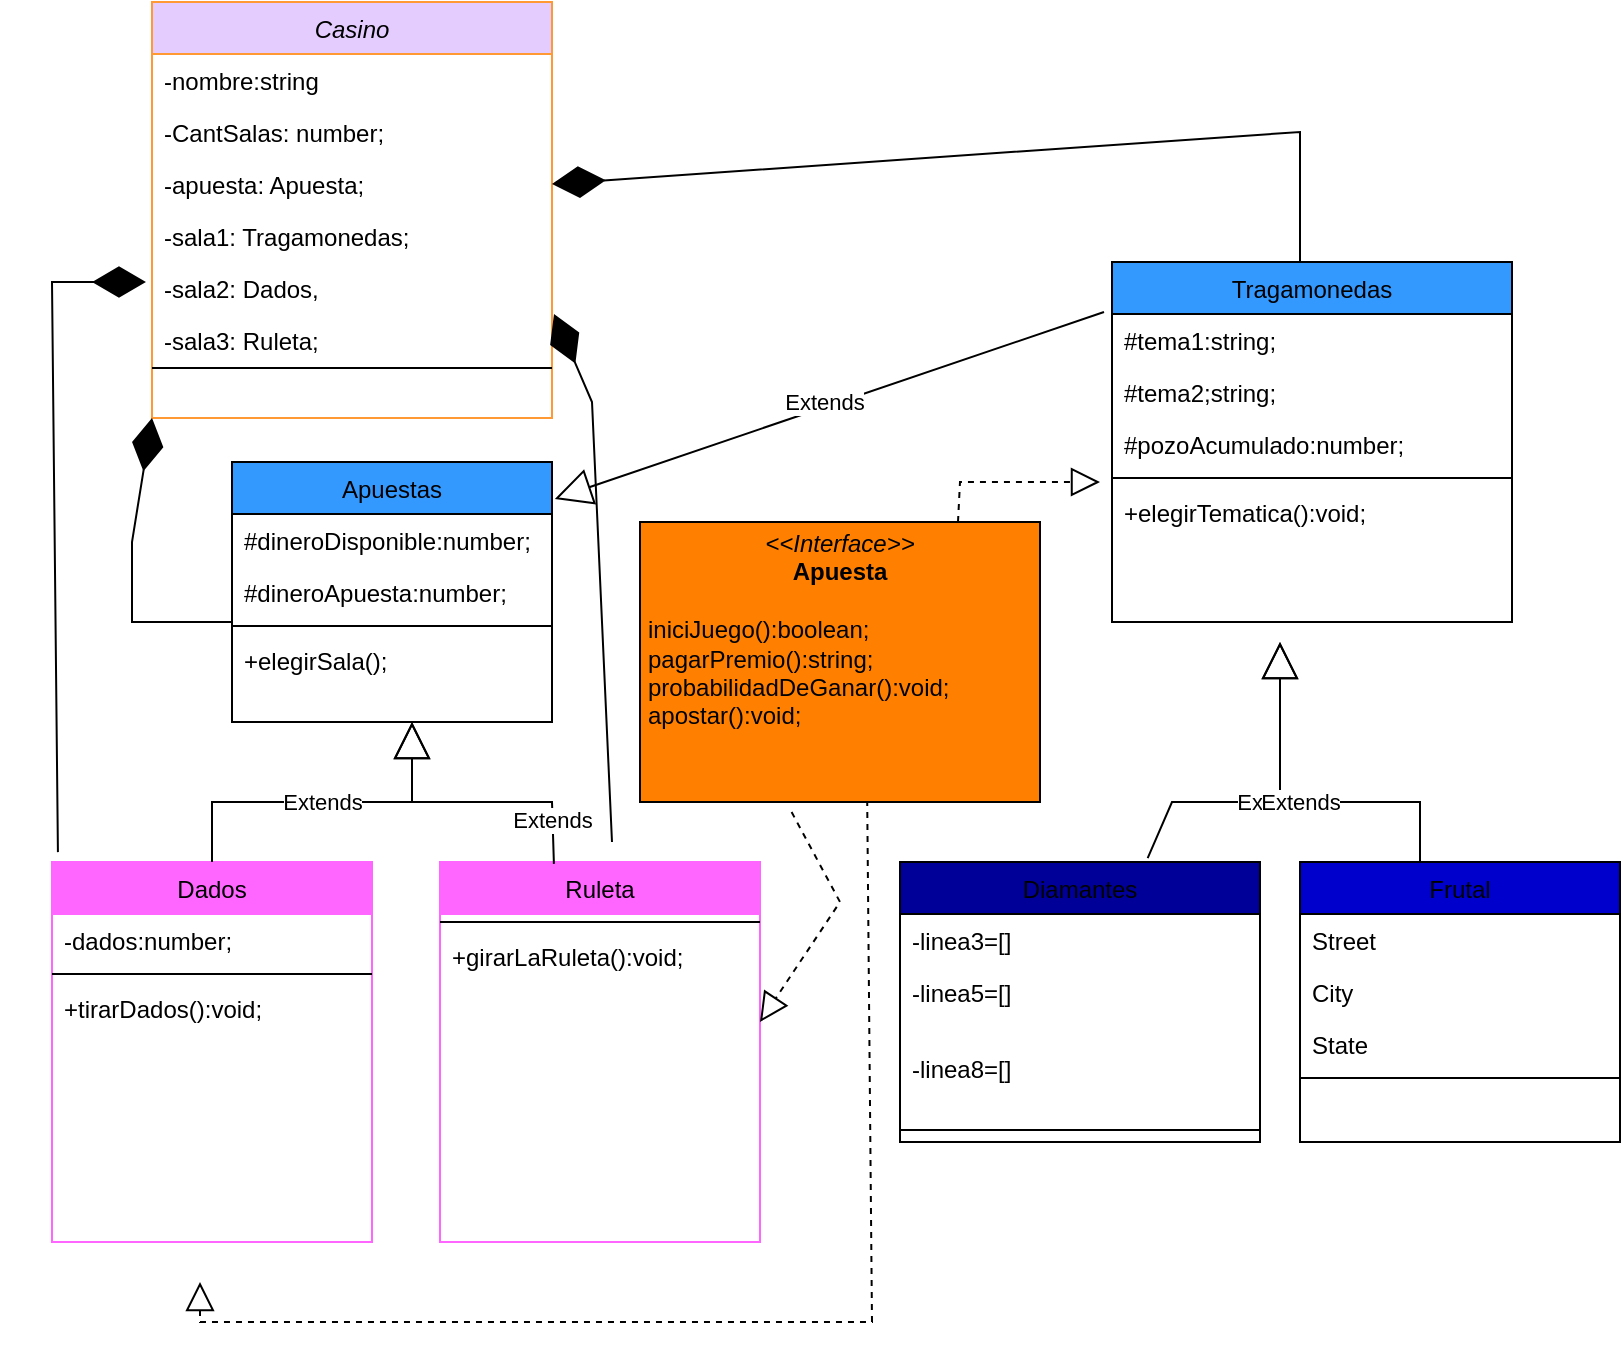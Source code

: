 <mxfile>
    <diagram id="C5RBs43oDa-KdzZeNtuy" name="Page-1">
        <mxGraphModel dx="1671" dy="359" grid="1" gridSize="10" guides="1" tooltips="1" connect="1" arrows="1" fold="1" page="1" pageScale="1" pageWidth="827" pageHeight="1169" math="0" shadow="0">
            <root>
                <mxCell id="WIyWlLk6GJQsqaUBKTNV-0"/>
                <mxCell id="WIyWlLk6GJQsqaUBKTNV-1" parent="WIyWlLk6GJQsqaUBKTNV-0"/>
                <mxCell id="zkfFHV4jXpPFQw0GAbJ--0" value="Casino" style="swimlane;fontStyle=2;align=center;verticalAlign=top;childLayout=stackLayout;horizontal=1;startSize=26;horizontalStack=0;resizeParent=1;resizeLast=0;collapsible=1;marginBottom=0;rounded=0;shadow=0;strokeWidth=1;fillColor=#E5CCFF;strokeColor=#FF9933;" parent="WIyWlLk6GJQsqaUBKTNV-1" vertex="1">
                    <mxGeometry x="70" y="40" width="200" height="208" as="geometry">
                        <mxRectangle x="70" y="40" width="160" height="26" as="alternateBounds"/>
                    </mxGeometry>
                </mxCell>
                <mxCell id="zkfFHV4jXpPFQw0GAbJ--1" value="-nombre:string" style="text;align=left;verticalAlign=top;spacingLeft=4;spacingRight=4;overflow=hidden;rotatable=0;points=[[0,0.5],[1,0.5]];portConstraint=eastwest;" parent="zkfFHV4jXpPFQw0GAbJ--0" vertex="1">
                    <mxGeometry y="26" width="200" height="26" as="geometry"/>
                </mxCell>
                <mxCell id="8" value="-CantSalas: number;" style="text;align=left;verticalAlign=top;spacingLeft=4;spacingRight=4;overflow=hidden;rotatable=0;points=[[0,0.5],[1,0.5]];portConstraint=eastwest;rounded=0;shadow=0;html=0;" vertex="1" parent="zkfFHV4jXpPFQw0GAbJ--0">
                    <mxGeometry y="52" width="200" height="26" as="geometry"/>
                </mxCell>
                <mxCell id="zkfFHV4jXpPFQw0GAbJ--2" value="-apuesta: Apuesta;" style="text;align=left;verticalAlign=top;spacingLeft=4;spacingRight=4;overflow=hidden;rotatable=0;points=[[0,0.5],[1,0.5]];portConstraint=eastwest;rounded=0;shadow=0;html=0;" parent="zkfFHV4jXpPFQw0GAbJ--0" vertex="1">
                    <mxGeometry y="78" width="200" height="26" as="geometry"/>
                </mxCell>
                <mxCell id="zkfFHV4jXpPFQw0GAbJ--3" value="-sala1: Tragamonedas;" style="text;align=left;verticalAlign=top;spacingLeft=4;spacingRight=4;overflow=hidden;rotatable=0;points=[[0,0.5],[1,0.5]];portConstraint=eastwest;rounded=0;shadow=0;html=0;" parent="zkfFHV4jXpPFQw0GAbJ--0" vertex="1">
                    <mxGeometry y="104" width="200" height="26" as="geometry"/>
                </mxCell>
                <mxCell id="zkfFHV4jXpPFQw0GAbJ--5" value="-sala2: Dados," style="text;align=left;verticalAlign=top;spacingLeft=4;spacingRight=4;overflow=hidden;rotatable=0;points=[[0,0.5],[1,0.5]];portConstraint=eastwest;" parent="zkfFHV4jXpPFQw0GAbJ--0" vertex="1">
                    <mxGeometry y="130" width="200" height="26" as="geometry"/>
                </mxCell>
                <mxCell id="oigaB5cfAYWcg9_LqyY1-0" value="-sala3: Ruleta;" style="text;align=left;verticalAlign=top;spacingLeft=4;spacingRight=4;overflow=hidden;rotatable=0;points=[[0,0.5],[1,0.5]];portConstraint=eastwest;" parent="zkfFHV4jXpPFQw0GAbJ--0" vertex="1">
                    <mxGeometry y="156" width="200" height="26" as="geometry"/>
                </mxCell>
                <mxCell id="zkfFHV4jXpPFQw0GAbJ--4" value="" style="line;html=1;strokeWidth=1;align=left;verticalAlign=middle;spacingTop=-1;spacingLeft=3;spacingRight=3;rotatable=0;labelPosition=right;points=[];portConstraint=eastwest;" parent="zkfFHV4jXpPFQw0GAbJ--0" vertex="1">
                    <mxGeometry y="182" width="200" height="2" as="geometry"/>
                </mxCell>
                <mxCell id="5PvWQF0tI-Q7hDr4Qzv_-9" style="edgeStyle=orthogonalEdgeStyle;rounded=0;orthogonalLoop=1;jettySize=auto;html=1;exitX=0.25;exitY=0;exitDx=0;exitDy=0;" parent="WIyWlLk6GJQsqaUBKTNV-1" source="zkfFHV4jXpPFQw0GAbJ--6" edge="1">
                    <mxGeometry relative="1" as="geometry">
                        <mxPoint x="60" y="470" as="targetPoint"/>
                    </mxGeometry>
                </mxCell>
                <mxCell id="zkfFHV4jXpPFQw0GAbJ--6" value="Dados" style="swimlane;fontStyle=0;align=center;verticalAlign=top;childLayout=stackLayout;horizontal=1;startSize=26;horizontalStack=0;resizeParent=1;resizeLast=0;collapsible=1;marginBottom=0;rounded=0;shadow=0;strokeWidth=1;fillColor=#FF66FF;strokeColor=#FF66FF;" parent="WIyWlLk6GJQsqaUBKTNV-1" vertex="1">
                    <mxGeometry x="20" y="470" width="160" height="190" as="geometry">
                        <mxRectangle x="130" y="380" width="160" height="26" as="alternateBounds"/>
                    </mxGeometry>
                </mxCell>
                <mxCell id="zkfFHV4jXpPFQw0GAbJ--11" value="-dados:number;" style="text;align=left;verticalAlign=top;spacingLeft=4;spacingRight=4;overflow=hidden;rotatable=0;points=[[0,0.5],[1,0.5]];portConstraint=eastwest;" parent="zkfFHV4jXpPFQw0GAbJ--6" vertex="1">
                    <mxGeometry y="26" width="160" height="26" as="geometry"/>
                </mxCell>
                <mxCell id="zkfFHV4jXpPFQw0GAbJ--9" value="" style="line;html=1;strokeWidth=1;align=left;verticalAlign=middle;spacingTop=-1;spacingLeft=3;spacingRight=3;rotatable=0;labelPosition=right;points=[];portConstraint=eastwest;" parent="zkfFHV4jXpPFQw0GAbJ--6" vertex="1">
                    <mxGeometry y="52" width="160" height="8" as="geometry"/>
                </mxCell>
                <mxCell id="zkfFHV4jXpPFQw0GAbJ--14" value="+tirarDados():void;" style="text;align=left;verticalAlign=top;spacingLeft=4;spacingRight=4;overflow=hidden;rotatable=0;points=[[0,0.5],[1,0.5]];portConstraint=eastwest;" parent="zkfFHV4jXpPFQw0GAbJ--6" vertex="1">
                    <mxGeometry y="60" width="160" height="26" as="geometry"/>
                </mxCell>
                <mxCell id="zkfFHV4jXpPFQw0GAbJ--13" value="Ruleta" style="swimlane;fontStyle=0;align=center;verticalAlign=top;childLayout=stackLayout;horizontal=1;startSize=26;horizontalStack=0;resizeParent=1;resizeLast=0;collapsible=1;marginBottom=0;rounded=0;shadow=0;strokeWidth=1;fillColor=#FF66FF;strokeColor=#FF66FF;" parent="WIyWlLk6GJQsqaUBKTNV-1" vertex="1">
                    <mxGeometry x="214" y="470" width="160" height="190" as="geometry">
                        <mxRectangle x="340" y="380" width="170" height="26" as="alternateBounds"/>
                    </mxGeometry>
                </mxCell>
                <mxCell id="zkfFHV4jXpPFQw0GAbJ--15" value="" style="line;html=1;strokeWidth=1;align=left;verticalAlign=middle;spacingTop=-1;spacingLeft=3;spacingRight=3;rotatable=0;labelPosition=right;points=[];portConstraint=eastwest;" parent="zkfFHV4jXpPFQw0GAbJ--13" vertex="1">
                    <mxGeometry y="26" width="160" height="8" as="geometry"/>
                </mxCell>
                <mxCell id="3" value="+girarLaRuleta():void;" style="text;align=left;verticalAlign=top;spacingLeft=4;spacingRight=4;overflow=hidden;rotatable=0;points=[[0,0.5],[1,0.5]];portConstraint=eastwest;" parent="zkfFHV4jXpPFQw0GAbJ--13" vertex="1">
                    <mxGeometry y="34" width="160" height="26" as="geometry"/>
                </mxCell>
                <mxCell id="zkfFHV4jXpPFQw0GAbJ--17" value="Diamantes" style="swimlane;fontStyle=0;align=center;verticalAlign=top;childLayout=stackLayout;horizontal=1;startSize=26;horizontalStack=0;resizeParent=1;resizeLast=0;collapsible=1;marginBottom=0;rounded=0;shadow=0;strokeWidth=1;fillColor=#000099;" parent="WIyWlLk6GJQsqaUBKTNV-1" vertex="1">
                    <mxGeometry x="444" y="470" width="180" height="140" as="geometry">
                        <mxRectangle x="550" y="140" width="160" height="26" as="alternateBounds"/>
                    </mxGeometry>
                </mxCell>
                <mxCell id="zkfFHV4jXpPFQw0GAbJ--18" value="-linea3=[]" style="text;align=left;verticalAlign=top;spacingLeft=4;spacingRight=4;overflow=hidden;rotatable=0;points=[[0,0.5],[1,0.5]];portConstraint=eastwest;" parent="zkfFHV4jXpPFQw0GAbJ--17" vertex="1">
                    <mxGeometry y="26" width="180" height="26" as="geometry"/>
                </mxCell>
                <mxCell id="zkfFHV4jXpPFQw0GAbJ--19" value="-linea5=[]" style="text;align=left;verticalAlign=top;spacingLeft=4;spacingRight=4;overflow=hidden;rotatable=0;points=[[0,0.5],[1,0.5]];portConstraint=eastwest;rounded=0;shadow=0;html=0;" parent="zkfFHV4jXpPFQw0GAbJ--17" vertex="1">
                    <mxGeometry y="52" width="180" height="38" as="geometry"/>
                </mxCell>
                <mxCell id="zkfFHV4jXpPFQw0GAbJ--20" value="-linea8=[]" style="text;align=left;verticalAlign=top;spacingLeft=4;spacingRight=4;overflow=hidden;rotatable=0;points=[[0,0.5],[1,0.5]];portConstraint=eastwest;rounded=0;shadow=0;html=0;" parent="zkfFHV4jXpPFQw0GAbJ--17" vertex="1">
                    <mxGeometry y="90" width="180" height="40" as="geometry"/>
                </mxCell>
                <mxCell id="zkfFHV4jXpPFQw0GAbJ--23" value="" style="line;html=1;strokeWidth=1;align=left;verticalAlign=middle;spacingTop=-1;spacingLeft=3;spacingRight=3;rotatable=0;labelPosition=right;points=[];portConstraint=eastwest;" parent="zkfFHV4jXpPFQw0GAbJ--17" vertex="1">
                    <mxGeometry y="130" width="180" height="8" as="geometry"/>
                </mxCell>
                <mxCell id="oigaB5cfAYWcg9_LqyY1-3" value="Tragamonedas" style="swimlane;fontStyle=0;align=center;verticalAlign=top;childLayout=stackLayout;horizontal=1;startSize=26;horizontalStack=0;resizeParent=1;resizeLast=0;collapsible=1;marginBottom=0;rounded=0;shadow=0;strokeWidth=1;fillColor=#3399FF;" parent="WIyWlLk6GJQsqaUBKTNV-1" vertex="1">
                    <mxGeometry x="550" y="170" width="200" height="180" as="geometry">
                        <mxRectangle x="340" y="380" width="170" height="26" as="alternateBounds"/>
                    </mxGeometry>
                </mxCell>
                <mxCell id="oigaB5cfAYWcg9_LqyY1-4" value="#tema1:string;" style="text;align=left;verticalAlign=top;spacingLeft=4;spacingRight=4;overflow=hidden;rotatable=0;points=[[0,0.5],[1,0.5]];portConstraint=eastwest;" parent="oigaB5cfAYWcg9_LqyY1-3" vertex="1">
                    <mxGeometry y="26" width="200" height="26" as="geometry"/>
                </mxCell>
                <mxCell id="7" value="#tema2;string;" style="text;align=left;verticalAlign=top;spacingLeft=4;spacingRight=4;overflow=hidden;rotatable=0;points=[[0,0.5],[1,0.5]];portConstraint=eastwest;" parent="oigaB5cfAYWcg9_LqyY1-3" vertex="1">
                    <mxGeometry y="52" width="200" height="26" as="geometry"/>
                </mxCell>
                <mxCell id="6" value="#pozoAcumulado:number;" style="text;align=left;verticalAlign=top;spacingLeft=4;spacingRight=4;overflow=hidden;rotatable=0;points=[[0,0.5],[1,0.5]];portConstraint=eastwest;" parent="oigaB5cfAYWcg9_LqyY1-3" vertex="1">
                    <mxGeometry y="78" width="200" height="26" as="geometry"/>
                </mxCell>
                <mxCell id="oigaB5cfAYWcg9_LqyY1-5" value="" style="line;html=1;strokeWidth=1;align=left;verticalAlign=middle;spacingTop=-1;spacingLeft=3;spacingRight=3;rotatable=0;labelPosition=right;points=[];portConstraint=eastwest;" parent="oigaB5cfAYWcg9_LqyY1-3" vertex="1">
                    <mxGeometry y="104" width="200" height="8" as="geometry"/>
                </mxCell>
                <mxCell id="5" value="+elegirTematica():void;" style="text;align=left;verticalAlign=top;spacingLeft=4;spacingRight=4;overflow=hidden;rotatable=0;points=[[0,0.5],[1,0.5]];portConstraint=eastwest;" parent="oigaB5cfAYWcg9_LqyY1-3" vertex="1">
                    <mxGeometry y="112" width="200" height="26" as="geometry"/>
                </mxCell>
                <mxCell id="oigaB5cfAYWcg9_LqyY1-10" value="Frutal" style="swimlane;fontStyle=0;align=center;verticalAlign=top;childLayout=stackLayout;horizontal=1;startSize=26;horizontalStack=0;resizeParent=1;resizeLast=0;collapsible=1;marginBottom=0;rounded=0;shadow=0;strokeWidth=1;fillColor=#0000CC;" parent="WIyWlLk6GJQsqaUBKTNV-1" vertex="1">
                    <mxGeometry x="644" y="470" width="160" height="140" as="geometry">
                        <mxRectangle x="550" y="140" width="160" height="26" as="alternateBounds"/>
                    </mxGeometry>
                </mxCell>
                <mxCell id="oigaB5cfAYWcg9_LqyY1-11" value="Street" style="text;align=left;verticalAlign=top;spacingLeft=4;spacingRight=4;overflow=hidden;rotatable=0;points=[[0,0.5],[1,0.5]];portConstraint=eastwest;" parent="oigaB5cfAYWcg9_LqyY1-10" vertex="1">
                    <mxGeometry y="26" width="160" height="26" as="geometry"/>
                </mxCell>
                <mxCell id="oigaB5cfAYWcg9_LqyY1-12" value="City" style="text;align=left;verticalAlign=top;spacingLeft=4;spacingRight=4;overflow=hidden;rotatable=0;points=[[0,0.5],[1,0.5]];portConstraint=eastwest;rounded=0;shadow=0;html=0;" parent="oigaB5cfAYWcg9_LqyY1-10" vertex="1">
                    <mxGeometry y="52" width="160" height="26" as="geometry"/>
                </mxCell>
                <mxCell id="oigaB5cfAYWcg9_LqyY1-13" value="State" style="text;align=left;verticalAlign=top;spacingLeft=4;spacingRight=4;overflow=hidden;rotatable=0;points=[[0,0.5],[1,0.5]];portConstraint=eastwest;rounded=0;shadow=0;html=0;" parent="oigaB5cfAYWcg9_LqyY1-10" vertex="1">
                    <mxGeometry y="78" width="160" height="26" as="geometry"/>
                </mxCell>
                <mxCell id="oigaB5cfAYWcg9_LqyY1-14" value="" style="line;html=1;strokeWidth=1;align=left;verticalAlign=middle;spacingTop=-1;spacingLeft=3;spacingRight=3;rotatable=0;labelPosition=right;points=[];portConstraint=eastwest;" parent="oigaB5cfAYWcg9_LqyY1-10" vertex="1">
                    <mxGeometry y="104" width="160" height="8" as="geometry"/>
                </mxCell>
                <mxCell id="oigaB5cfAYWcg9_LqyY1-31" value="" style="endArrow=diamondThin;endFill=1;endSize=24;html=1;rounded=0;entryX=1;entryY=0.5;entryDx=0;entryDy=0;" parent="WIyWlLk6GJQsqaUBKTNV-1" target="zkfFHV4jXpPFQw0GAbJ--2" edge="1">
                    <mxGeometry width="160" relative="1" as="geometry">
                        <mxPoint x="644" y="170" as="sourcePoint"/>
                        <mxPoint x="514" y="260" as="targetPoint"/>
                        <Array as="points">
                            <mxPoint x="644" y="105"/>
                        </Array>
                    </mxGeometry>
                </mxCell>
                <mxCell id="oigaB5cfAYWcg9_LqyY1-32" value="" style="endArrow=diamondThin;endFill=1;endSize=24;html=1;rounded=0;exitX=0.081;exitY=-0.026;exitDx=0;exitDy=0;exitPerimeter=0;" parent="WIyWlLk6GJQsqaUBKTNV-1" edge="1">
                    <mxGeometry width="160" relative="1" as="geometry">
                        <mxPoint x="22.96" y="465.06" as="sourcePoint"/>
                        <mxPoint x="40" y="180" as="targetPoint"/>
                        <Array as="points">
                            <mxPoint x="20" y="180"/>
                            <mxPoint x="60" y="180"/>
                        </Array>
                    </mxGeometry>
                </mxCell>
                <mxCell id="oigaB5cfAYWcg9_LqyY1-33" value="" style="endArrow=diamondThin;endFill=1;endSize=24;html=1;rounded=0;entryX=1.005;entryY=0;entryDx=0;entryDy=0;entryPerimeter=0;fillColor=#9933FF;" parent="WIyWlLk6GJQsqaUBKTNV-1" target="oigaB5cfAYWcg9_LqyY1-0" edge="1">
                    <mxGeometry width="160" relative="1" as="geometry">
                        <mxPoint x="300" y="460" as="sourcePoint"/>
                        <mxPoint x="280" y="170" as="targetPoint"/>
                        <Array as="points">
                            <mxPoint x="290" y="240"/>
                        </Array>
                    </mxGeometry>
                </mxCell>
                <mxCell id="oigaB5cfAYWcg9_LqyY1-34" value="" style="endArrow=block;dashed=1;endFill=0;endSize=12;html=1;rounded=0;exitX=0.795;exitY=0;exitDx=0;exitDy=0;exitPerimeter=0;" parent="WIyWlLk6GJQsqaUBKTNV-1" source="oigaB5cfAYWcg9_LqyY1-19" edge="1">
                    <mxGeometry width="160" relative="1" as="geometry">
                        <mxPoint x="414" y="290" as="sourcePoint"/>
                        <mxPoint x="544" y="280" as="targetPoint"/>
                        <Array as="points">
                            <mxPoint x="474" y="280"/>
                        </Array>
                    </mxGeometry>
                </mxCell>
                <mxCell id="oigaB5cfAYWcg9_LqyY1-35" value="" style="endArrow=block;dashed=1;endFill=0;endSize=12;html=1;rounded=0;exitX=0.379;exitY=1.036;exitDx=0;exitDy=0;exitPerimeter=0;" parent="WIyWlLk6GJQsqaUBKTNV-1" source="oigaB5cfAYWcg9_LqyY1-19" edge="1">
                    <mxGeometry width="160" relative="1" as="geometry">
                        <mxPoint x="314" y="469" as="sourcePoint"/>
                        <mxPoint x="374" y="550" as="targetPoint"/>
                        <Array as="points">
                            <mxPoint x="414" y="490"/>
                        </Array>
                    </mxGeometry>
                </mxCell>
                <mxCell id="oigaB5cfAYWcg9_LqyY1-36" value="" style="endArrow=block;dashed=1;endFill=0;endSize=12;html=1;rounded=0;exitX=0.568;exitY=0.993;exitDx=0;exitDy=0;exitPerimeter=0;" parent="WIyWlLk6GJQsqaUBKTNV-1" source="oigaB5cfAYWcg9_LqyY1-19" edge="1">
                    <mxGeometry width="160" relative="1" as="geometry">
                        <mxPoint x="444" y="450" as="sourcePoint"/>
                        <mxPoint x="94" y="680" as="targetPoint"/>
                        <Array as="points">
                            <mxPoint x="430" y="700"/>
                            <mxPoint x="94" y="700"/>
                        </Array>
                    </mxGeometry>
                </mxCell>
                <mxCell id="oigaB5cfAYWcg9_LqyY1-37" value="Extends" style="endArrow=block;endSize=16;endFill=0;html=1;rounded=0;exitX=0.688;exitY=-0.014;exitDx=0;exitDy=0;exitPerimeter=0;" parent="WIyWlLk6GJQsqaUBKTNV-1" source="zkfFHV4jXpPFQw0GAbJ--17" edge="1">
                    <mxGeometry width="160" relative="1" as="geometry">
                        <mxPoint x="564" y="450" as="sourcePoint"/>
                        <mxPoint x="634" y="360" as="targetPoint"/>
                        <Array as="points">
                            <mxPoint x="580" y="440"/>
                            <mxPoint x="634" y="440"/>
                        </Array>
                    </mxGeometry>
                </mxCell>
                <mxCell id="oigaB5cfAYWcg9_LqyY1-38" value="Extends" style="endArrow=block;endSize=16;endFill=0;html=1;rounded=0;" parent="WIyWlLk6GJQsqaUBKTNV-1" edge="1">
                    <mxGeometry width="160" relative="1" as="geometry">
                        <mxPoint x="704" y="470" as="sourcePoint"/>
                        <mxPoint x="634" y="360" as="targetPoint"/>
                        <Array as="points">
                            <mxPoint x="704" y="440"/>
                            <mxPoint x="634" y="440"/>
                        </Array>
                    </mxGeometry>
                </mxCell>
                <mxCell id="5PvWQF0tI-Q7hDr4Qzv_-10" value="Apuestas" style="swimlane;fontStyle=0;align=center;verticalAlign=top;childLayout=stackLayout;horizontal=1;startSize=26;horizontalStack=0;resizeParent=1;resizeLast=0;collapsible=1;marginBottom=0;rounded=0;shadow=0;strokeWidth=1;fillColor=#3399FF;" parent="WIyWlLk6GJQsqaUBKTNV-1" vertex="1">
                    <mxGeometry x="110" y="270" width="160" height="130" as="geometry">
                        <mxRectangle x="130" y="380" width="160" height="26" as="alternateBounds"/>
                    </mxGeometry>
                </mxCell>
                <mxCell id="5PvWQF0tI-Q7hDr4Qzv_-11" value="#dineroDisponible:number;" style="text;align=left;verticalAlign=top;spacingLeft=4;spacingRight=4;overflow=hidden;rotatable=0;points=[[0,0.5],[1,0.5]];portConstraint=eastwest;" parent="5PvWQF0tI-Q7hDr4Qzv_-10" vertex="1">
                    <mxGeometry y="26" width="160" height="26" as="geometry"/>
                </mxCell>
                <mxCell id="5PvWQF0tI-Q7hDr4Qzv_-12" value="#dineroApuesta:number;" style="text;align=left;verticalAlign=top;spacingLeft=4;spacingRight=4;overflow=hidden;rotatable=0;points=[[0,0.5],[1,0.5]];portConstraint=eastwest;" parent="5PvWQF0tI-Q7hDr4Qzv_-10" vertex="1">
                    <mxGeometry y="52" width="160" height="26" as="geometry"/>
                </mxCell>
                <mxCell id="5PvWQF0tI-Q7hDr4Qzv_-15" value="" style="line;html=1;strokeWidth=1;align=left;verticalAlign=middle;spacingTop=-1;spacingLeft=3;spacingRight=3;rotatable=0;labelPosition=right;points=[];portConstraint=eastwest;" parent="5PvWQF0tI-Q7hDr4Qzv_-10" vertex="1">
                    <mxGeometry y="78" width="160" height="8" as="geometry"/>
                </mxCell>
                <mxCell id="oigaB5cfAYWcg9_LqyY1-1" value="+elegirSala();" style="text;align=left;verticalAlign=top;spacingLeft=4;spacingRight=4;overflow=hidden;rotatable=0;points=[[0,0.5],[1,0.5]];portConstraint=eastwest;" parent="5PvWQF0tI-Q7hDr4Qzv_-10" vertex="1">
                    <mxGeometry y="86" width="160" height="26" as="geometry"/>
                </mxCell>
                <mxCell id="5PvWQF0tI-Q7hDr4Qzv_-17" value="Extends" style="endArrow=block;endSize=16;endFill=0;html=1;rounded=0;exitX=-0.02;exitY=-0.038;exitDx=0;exitDy=0;exitPerimeter=0;entryX=1.009;entryY=0.142;entryDx=0;entryDy=0;entryPerimeter=0;" parent="WIyWlLk6GJQsqaUBKTNV-1" source="oigaB5cfAYWcg9_LqyY1-4" edge="1" target="5PvWQF0tI-Q7hDr4Qzv_-10">
                    <mxGeometry x="0.014" y="-3" width="160" relative="1" as="geometry">
                        <mxPoint x="334" y="218" as="sourcePoint"/>
                        <mxPoint x="280" y="290" as="targetPoint"/>
                        <mxPoint as="offset"/>
                    </mxGeometry>
                </mxCell>
                <mxCell id="5PvWQF0tI-Q7hDr4Qzv_-18" value="Extends" style="endArrow=block;endSize=16;endFill=0;html=1;rounded=0;exitX=0.5;exitY=0;exitDx=0;exitDy=0;" parent="WIyWlLk6GJQsqaUBKTNV-1" source="zkfFHV4jXpPFQw0GAbJ--6" edge="1">
                    <mxGeometry width="160" relative="1" as="geometry">
                        <mxPoint x="70" y="430" as="sourcePoint"/>
                        <mxPoint x="200" y="400" as="targetPoint"/>
                        <Array as="points">
                            <mxPoint x="100" y="440"/>
                            <mxPoint x="200" y="440"/>
                        </Array>
                    </mxGeometry>
                </mxCell>
                <mxCell id="5PvWQF0tI-Q7hDr4Qzv_-19" value="Extends" style="endArrow=block;endSize=16;endFill=0;html=1;rounded=0;exitX=0.356;exitY=0.005;exitDx=0;exitDy=0;exitPerimeter=0;" parent="WIyWlLk6GJQsqaUBKTNV-1" source="zkfFHV4jXpPFQw0GAbJ--13" edge="1">
                    <mxGeometry x="-0.692" width="160" relative="1" as="geometry">
                        <mxPoint x="270" y="460" as="sourcePoint"/>
                        <mxPoint x="200" y="400" as="targetPoint"/>
                        <Array as="points">
                            <mxPoint x="270" y="440"/>
                            <mxPoint x="200" y="440"/>
                        </Array>
                        <mxPoint as="offset"/>
                    </mxGeometry>
                </mxCell>
                <mxCell id="oigaB5cfAYWcg9_LqyY1-19" value="&lt;p style=&quot;margin:0px;margin-top:4px;text-align:center;&quot;&gt;&lt;i&gt;&amp;lt;&amp;lt;Interface&amp;gt;&amp;gt;&lt;/i&gt;&lt;br&gt;&lt;b&gt;Apuesta&lt;/b&gt;&lt;/p&gt;&lt;p style=&quot;margin:0px;margin-left:4px;&quot;&gt;&lt;br&gt;&lt;/p&gt;&lt;p style=&quot;margin:0px;margin-left:4px;&quot;&gt;iniciJuego():boolean;&lt;br&gt;pagarPremio():string;&lt;/p&gt;&lt;p style=&quot;margin:0px;margin-left:4px;&quot;&gt;probabilidadDeGanar():void;&lt;/p&gt;&lt;p style=&quot;margin:0px;margin-left:4px;&quot;&gt;apostar():void;&lt;/p&gt;" style="verticalAlign=top;align=left;overflow=fill;fontSize=12;fontFamily=Helvetica;html=1;whiteSpace=wrap;fillColor=#FF8000;" parent="WIyWlLk6GJQsqaUBKTNV-1" vertex="1">
                    <mxGeometry x="314" y="300" width="200" height="140" as="geometry"/>
                </mxCell>
                <mxCell id="9" value="" style="endArrow=diamondThin;endFill=1;endSize=24;html=1;rounded=0;exitX=0;exitY=-0.231;exitDx=0;exitDy=0;exitPerimeter=0;entryX=0;entryY=1;entryDx=0;entryDy=0;" edge="1" parent="WIyWlLk6GJQsqaUBKTNV-1" source="oigaB5cfAYWcg9_LqyY1-1" target="zkfFHV4jXpPFQw0GAbJ--0">
                    <mxGeometry width="160" relative="1" as="geometry">
                        <mxPoint x="50" y="365.06" as="sourcePoint"/>
                        <mxPoint x="60" y="250" as="targetPoint"/>
                        <Array as="points">
                            <mxPoint x="60" y="350"/>
                            <mxPoint x="60" y="310"/>
                        </Array>
                    </mxGeometry>
                </mxCell>
            </root>
        </mxGraphModel>
    </diagram>
</mxfile>